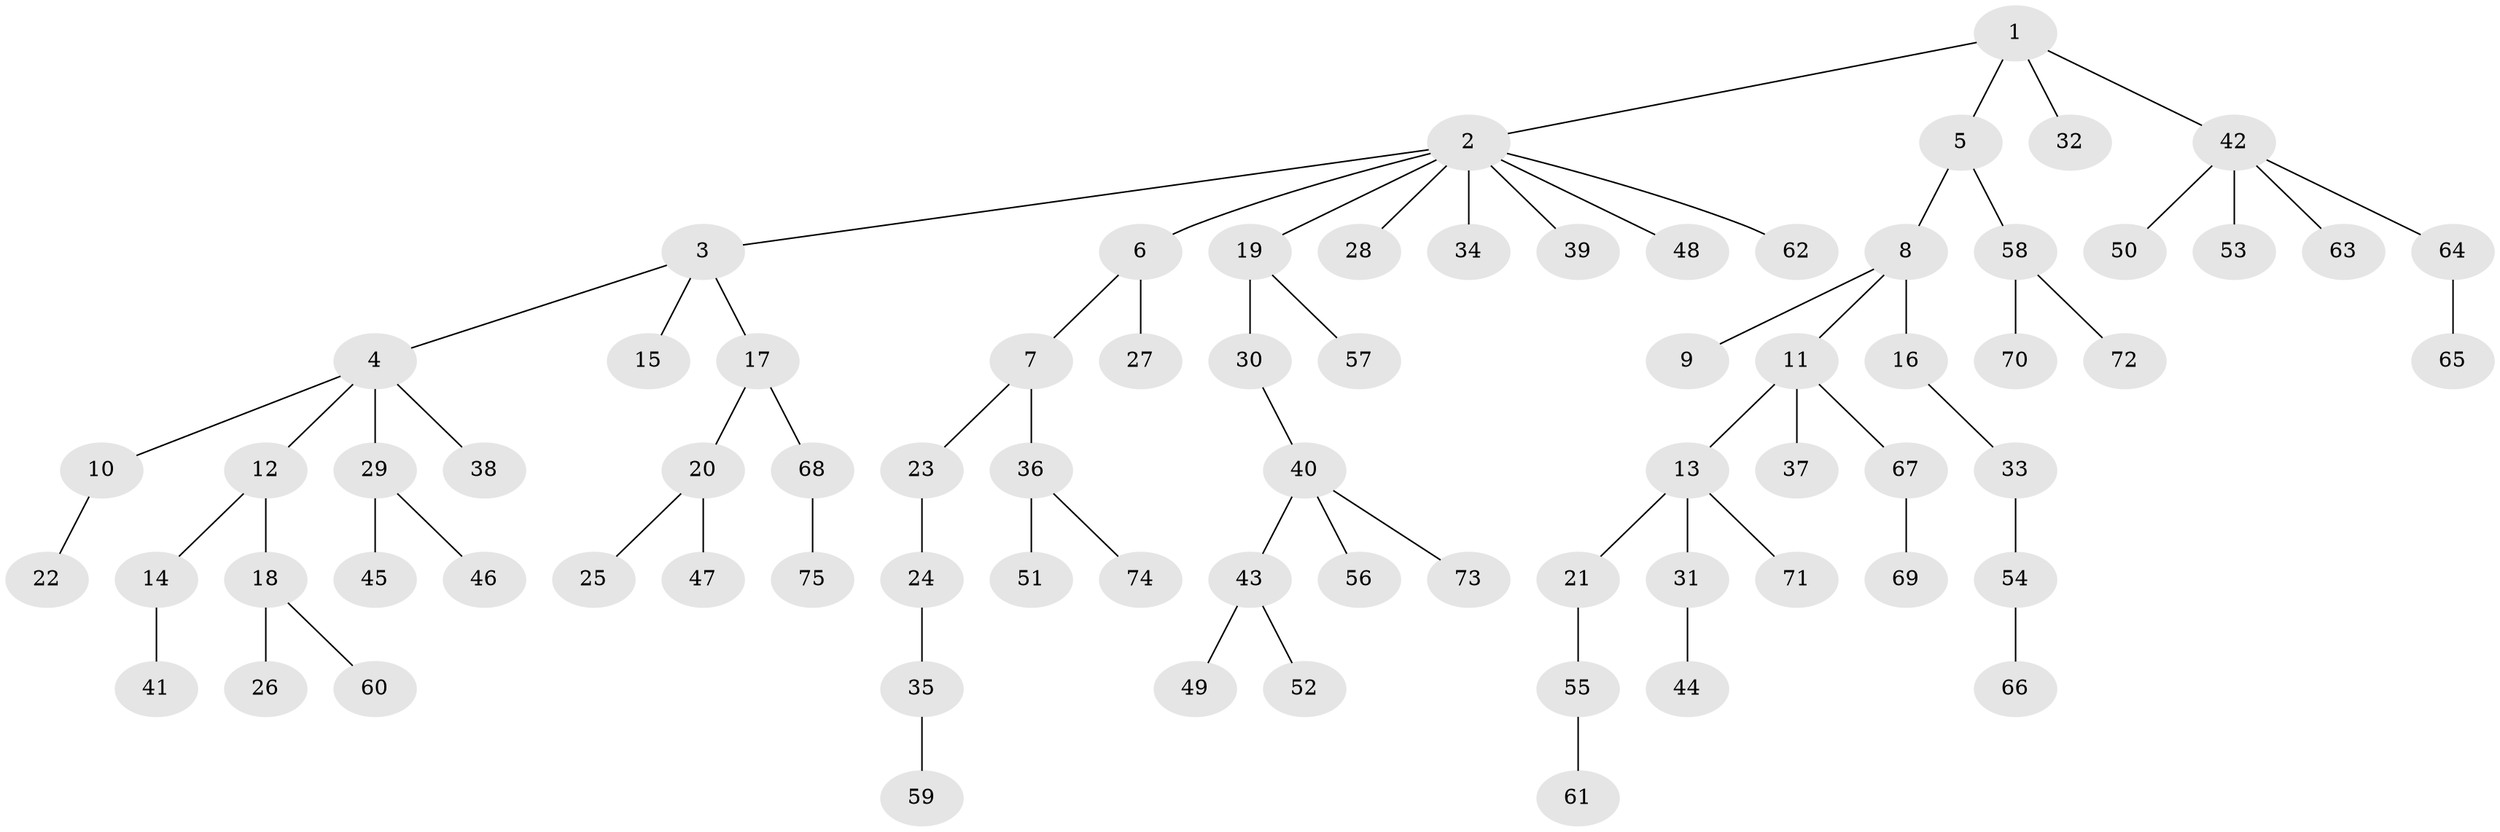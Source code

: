 // coarse degree distribution, {3: 0.23684210526315788, 2: 0.23684210526315788, 7: 0.02631578947368421, 1: 0.47368421052631576, 4: 0.02631578947368421}
// Generated by graph-tools (version 1.1) at 2025/37/03/04/25 23:37:28]
// undirected, 75 vertices, 74 edges
graph export_dot {
  node [color=gray90,style=filled];
  1;
  2;
  3;
  4;
  5;
  6;
  7;
  8;
  9;
  10;
  11;
  12;
  13;
  14;
  15;
  16;
  17;
  18;
  19;
  20;
  21;
  22;
  23;
  24;
  25;
  26;
  27;
  28;
  29;
  30;
  31;
  32;
  33;
  34;
  35;
  36;
  37;
  38;
  39;
  40;
  41;
  42;
  43;
  44;
  45;
  46;
  47;
  48;
  49;
  50;
  51;
  52;
  53;
  54;
  55;
  56;
  57;
  58;
  59;
  60;
  61;
  62;
  63;
  64;
  65;
  66;
  67;
  68;
  69;
  70;
  71;
  72;
  73;
  74;
  75;
  1 -- 2;
  1 -- 5;
  1 -- 32;
  1 -- 42;
  2 -- 3;
  2 -- 6;
  2 -- 19;
  2 -- 28;
  2 -- 34;
  2 -- 39;
  2 -- 48;
  2 -- 62;
  3 -- 4;
  3 -- 15;
  3 -- 17;
  4 -- 10;
  4 -- 12;
  4 -- 29;
  4 -- 38;
  5 -- 8;
  5 -- 58;
  6 -- 7;
  6 -- 27;
  7 -- 23;
  7 -- 36;
  8 -- 9;
  8 -- 11;
  8 -- 16;
  10 -- 22;
  11 -- 13;
  11 -- 37;
  11 -- 67;
  12 -- 14;
  12 -- 18;
  13 -- 21;
  13 -- 31;
  13 -- 71;
  14 -- 41;
  16 -- 33;
  17 -- 20;
  17 -- 68;
  18 -- 26;
  18 -- 60;
  19 -- 30;
  19 -- 57;
  20 -- 25;
  20 -- 47;
  21 -- 55;
  23 -- 24;
  24 -- 35;
  29 -- 45;
  29 -- 46;
  30 -- 40;
  31 -- 44;
  33 -- 54;
  35 -- 59;
  36 -- 51;
  36 -- 74;
  40 -- 43;
  40 -- 56;
  40 -- 73;
  42 -- 50;
  42 -- 53;
  42 -- 63;
  42 -- 64;
  43 -- 49;
  43 -- 52;
  54 -- 66;
  55 -- 61;
  58 -- 70;
  58 -- 72;
  64 -- 65;
  67 -- 69;
  68 -- 75;
}
